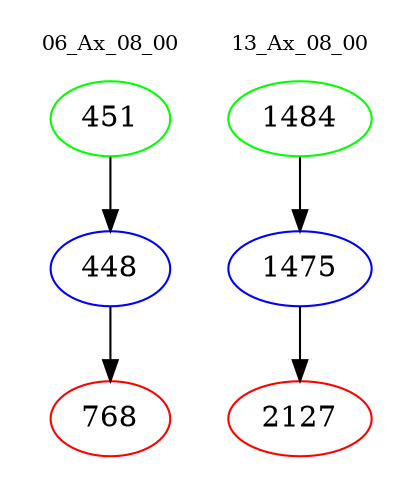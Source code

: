 digraph{
subgraph cluster_0 {
color = white
label = "06_Ax_08_00";
fontsize=10;
T0_451 [label="451", color="green"]
T0_451 -> T0_448 [color="black"]
T0_448 [label="448", color="blue"]
T0_448 -> T0_768 [color="black"]
T0_768 [label="768", color="red"]
}
subgraph cluster_1 {
color = white
label = "13_Ax_08_00";
fontsize=10;
T1_1484 [label="1484", color="green"]
T1_1484 -> T1_1475 [color="black"]
T1_1475 [label="1475", color="blue"]
T1_1475 -> T1_2127 [color="black"]
T1_2127 [label="2127", color="red"]
}
}
